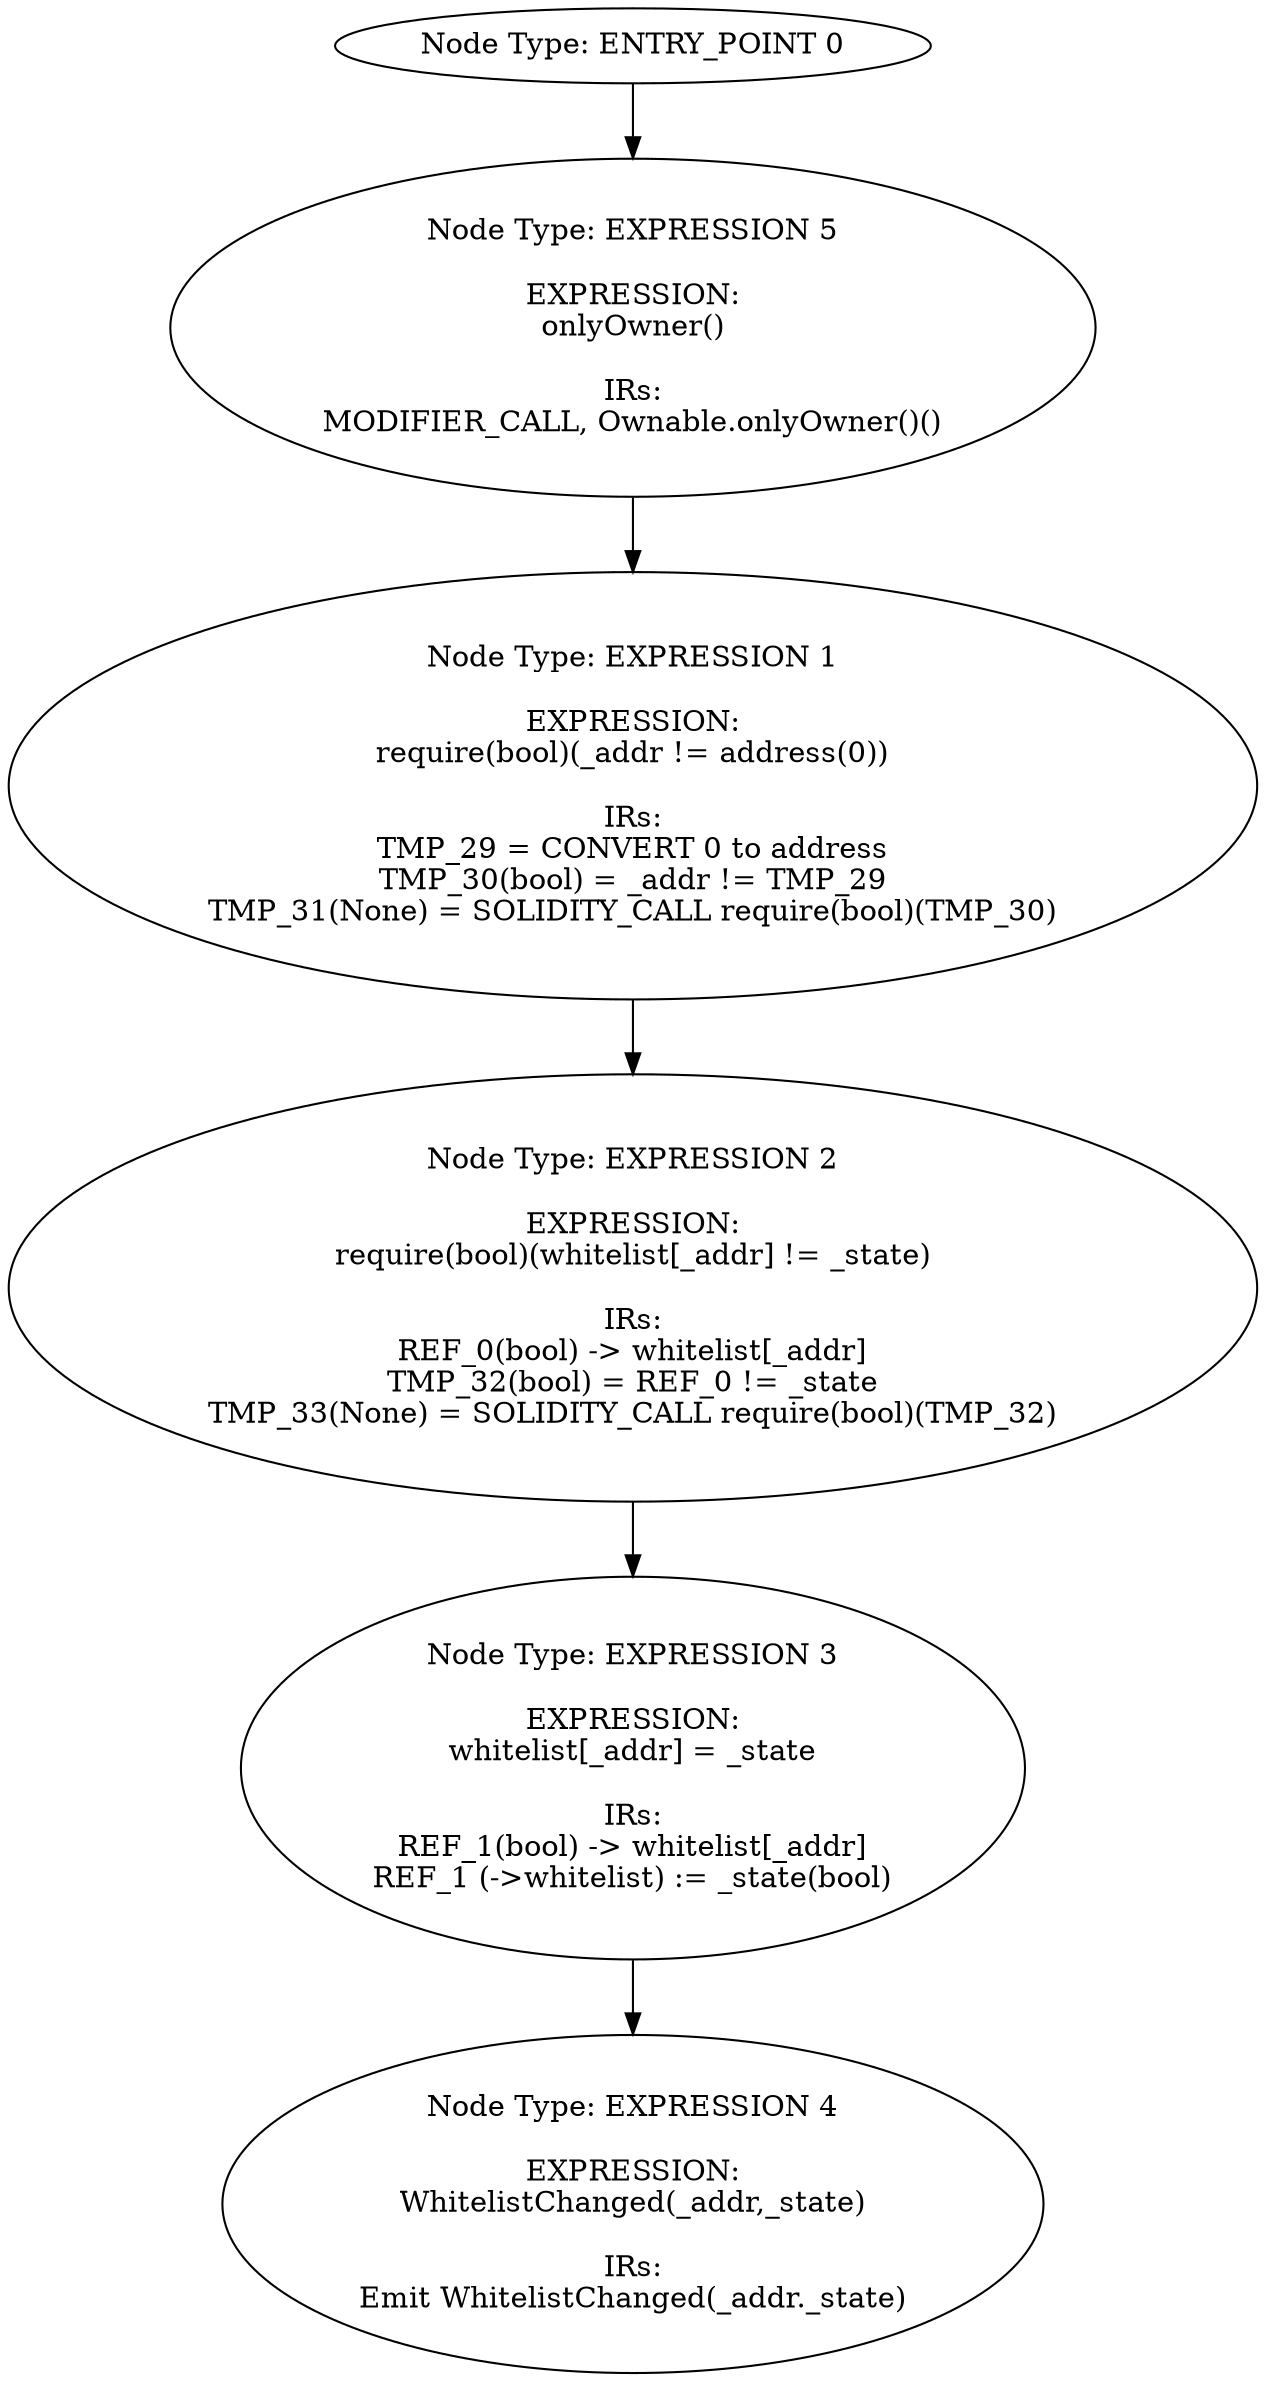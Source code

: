 digraph{
0[label="Node Type: ENTRY_POINT 0
"];
0->5;
1[label="Node Type: EXPRESSION 1

EXPRESSION:
require(bool)(_addr != address(0))

IRs:
TMP_29 = CONVERT 0 to address
TMP_30(bool) = _addr != TMP_29
TMP_31(None) = SOLIDITY_CALL require(bool)(TMP_30)"];
1->2;
2[label="Node Type: EXPRESSION 2

EXPRESSION:
require(bool)(whitelist[_addr] != _state)

IRs:
REF_0(bool) -> whitelist[_addr]
TMP_32(bool) = REF_0 != _state
TMP_33(None) = SOLIDITY_CALL require(bool)(TMP_32)"];
2->3;
3[label="Node Type: EXPRESSION 3

EXPRESSION:
whitelist[_addr] = _state

IRs:
REF_1(bool) -> whitelist[_addr]
REF_1 (->whitelist) := _state(bool)"];
3->4;
4[label="Node Type: EXPRESSION 4

EXPRESSION:
WhitelistChanged(_addr,_state)

IRs:
Emit WhitelistChanged(_addr._state)"];
5[label="Node Type: EXPRESSION 5

EXPRESSION:
onlyOwner()

IRs:
MODIFIER_CALL, Ownable.onlyOwner()()"];
5->1;
}

